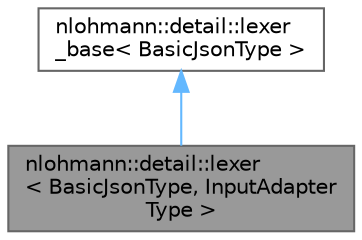 digraph "nlohmann::detail::lexer&lt; BasicJsonType, InputAdapterType &gt;"
{
 // LATEX_PDF_SIZE
  bgcolor="transparent";
  edge [fontname=Helvetica,fontsize=10,labelfontname=Helvetica,labelfontsize=10];
  node [fontname=Helvetica,fontsize=10,shape=box,height=0.2,width=0.4];
  Node1 [id="Node000001",label="nlohmann::detail::lexer\l\< BasicJsonType, InputAdapter\lType \>",height=0.2,width=0.4,color="gray40", fillcolor="grey60", style="filled", fontcolor="black",tooltip="lexical analysis"];
  Node2 -> Node1 [id="edge1_Node000001_Node000002",dir="back",color="steelblue1",style="solid",tooltip=" "];
  Node2 [id="Node000002",label="nlohmann::detail::lexer\l_base\< BasicJsonType \>",height=0.2,width=0.4,color="gray40", fillcolor="white", style="filled",URL="$classnlohmann_1_1detail_1_1lexer__base.html",tooltip=" "];
}
